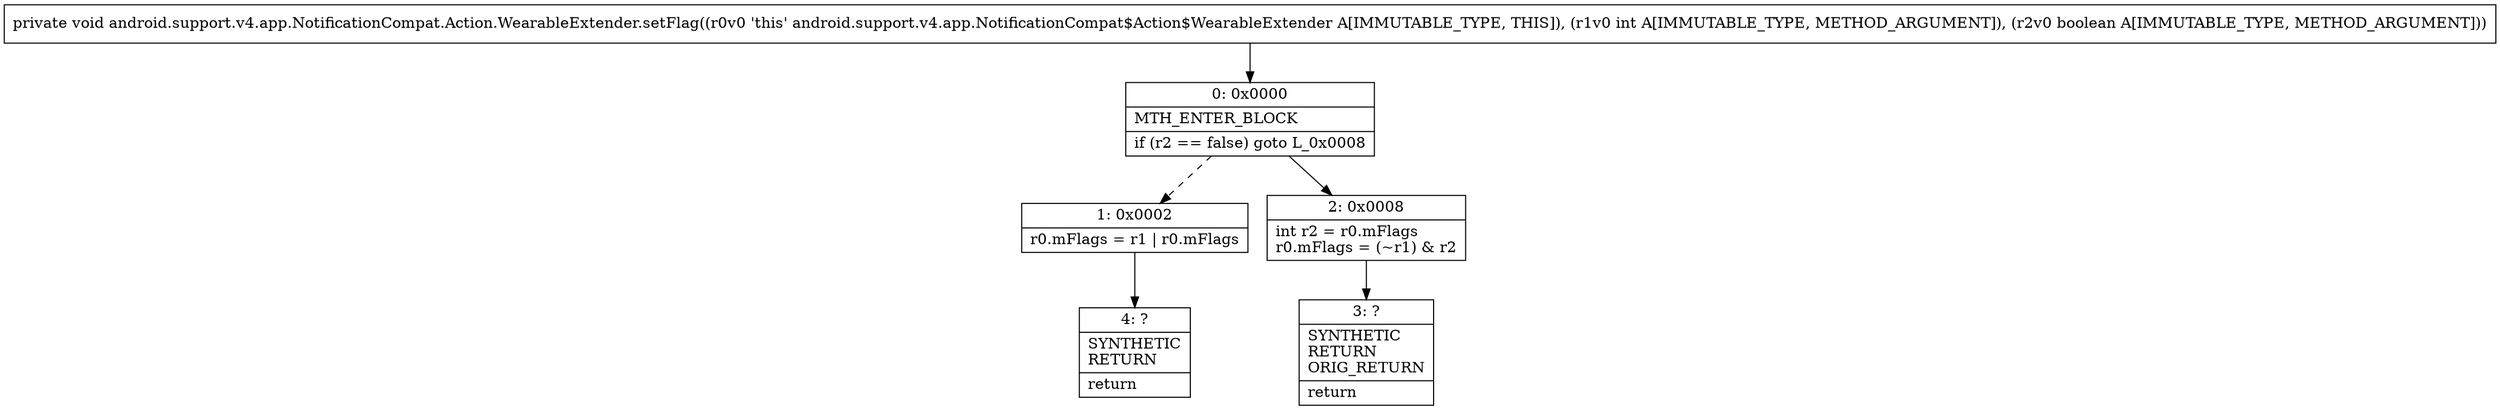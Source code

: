 digraph "CFG forandroid.support.v4.app.NotificationCompat.Action.WearableExtender.setFlag(IZ)V" {
Node_0 [shape=record,label="{0\:\ 0x0000|MTH_ENTER_BLOCK\l|if (r2 == false) goto L_0x0008\l}"];
Node_1 [shape=record,label="{1\:\ 0x0002|r0.mFlags = r1 \| r0.mFlags\l}"];
Node_2 [shape=record,label="{2\:\ 0x0008|int r2 = r0.mFlags\lr0.mFlags = (~r1) & r2\l}"];
Node_3 [shape=record,label="{3\:\ ?|SYNTHETIC\lRETURN\lORIG_RETURN\l|return\l}"];
Node_4 [shape=record,label="{4\:\ ?|SYNTHETIC\lRETURN\l|return\l}"];
MethodNode[shape=record,label="{private void android.support.v4.app.NotificationCompat.Action.WearableExtender.setFlag((r0v0 'this' android.support.v4.app.NotificationCompat$Action$WearableExtender A[IMMUTABLE_TYPE, THIS]), (r1v0 int A[IMMUTABLE_TYPE, METHOD_ARGUMENT]), (r2v0 boolean A[IMMUTABLE_TYPE, METHOD_ARGUMENT])) }"];
MethodNode -> Node_0;
Node_0 -> Node_1[style=dashed];
Node_0 -> Node_2;
Node_1 -> Node_4;
Node_2 -> Node_3;
}

